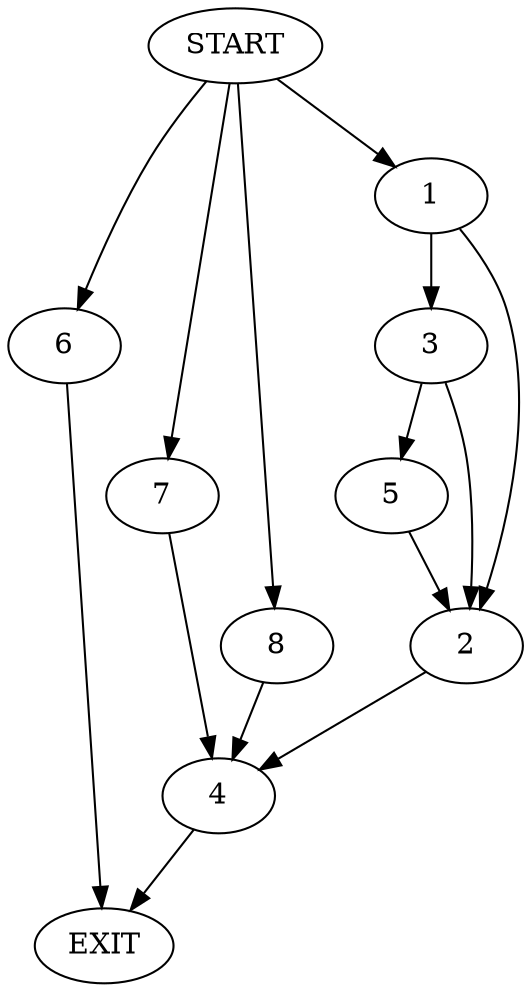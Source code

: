 digraph {
0 [label="START"]
9 [label="EXIT"]
0 -> 1
1 -> 2
1 -> 3
2 -> 4
3 -> 2
3 -> 5
5 -> 2
4 -> 9
0 -> 6
6 -> 9
0 -> 7
7 -> 4
0 -> 8
8 -> 4
}
